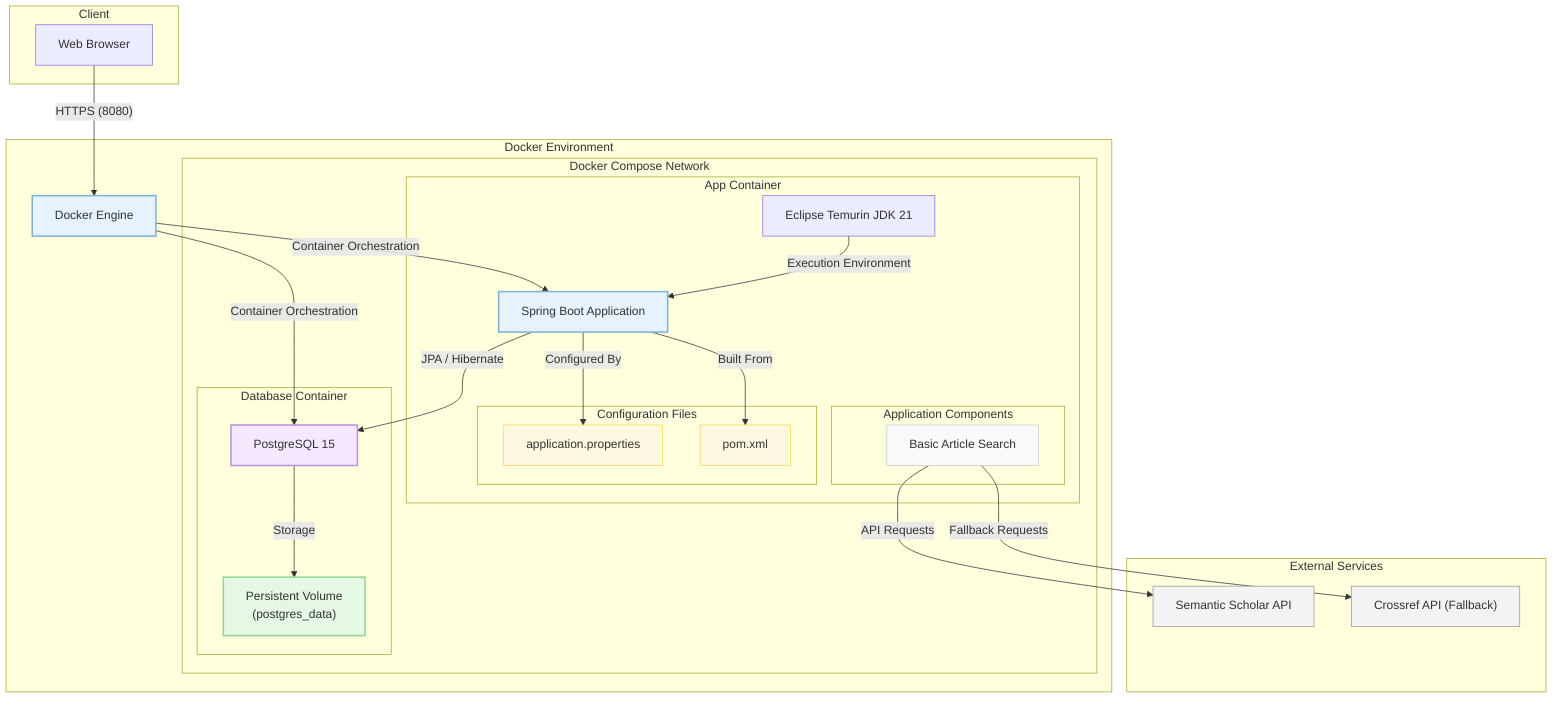 flowchart TB
    subgraph "Client"
        browser["Web Browser"]
    end

    subgraph "Docker Environment"
        docker["Docker Engine"]
        
        subgraph "Docker Compose Network"
            subgraph "App Container"
                jdk["Eclipse Temurin JDK 21"]
                springapp["Spring Boot Application"]
                
                subgraph "Application Components"
                    articleSearch["Basic Article Search"]
                end
                
                subgraph "Configuration Files"
                    appProps["application.properties"]
                    pom["pom.xml"]
                end
            end
            
            subgraph "Database Container"
                postgres["PostgreSQL 15"]
                pgdata["Persistent Volume\n(postgres_data)"]
            end
        end
    end

    subgraph "External Services"
        scholar["Semantic Scholar API"]
        crossref["Crossref API (Fallback)"]
    end
    
    %% Connections
    browser -->|"HTTPS (8080)"|docker
    docker -->|"Container Orchestration"|springapp
    docker -->|"Container Orchestration"|postgres
    
    jdk -->|"Execution Environment"|springapp
    
    springapp -->|"JPA / Hibernate"|postgres
    postgres -->|"Storage"|pgdata
    
    articleSearch -->|"API Requests"|scholar
    articleSearch -->|"Fallback Requests"|crossref
    
    springapp -->|"Configured By"|appProps
    springapp -->|"Built From"|pom

    classDef container fill:#e6f3ff,stroke:#7fb1d3,stroke-width:2px
    classDef component fill:#f9f9f9,stroke:#ccc,stroke-width:1px
    classDef database fill:#f5e8ff,stroke:#b794d8,stroke-width:2px
    classDef volume fill:#e5f8e5,stroke:#93d393,stroke-width:2px
    classDef file fill:#fff8e1,stroke:#ffd54f,stroke-width:1px
    classDef external fill:#f3f3f3,stroke:#999,stroke-width:1px
    
    class docker,springapp container
    class articleSearch component
    class postgres database
    class pgdata volume
    class appProps,pom file
    class scholar,crossref external